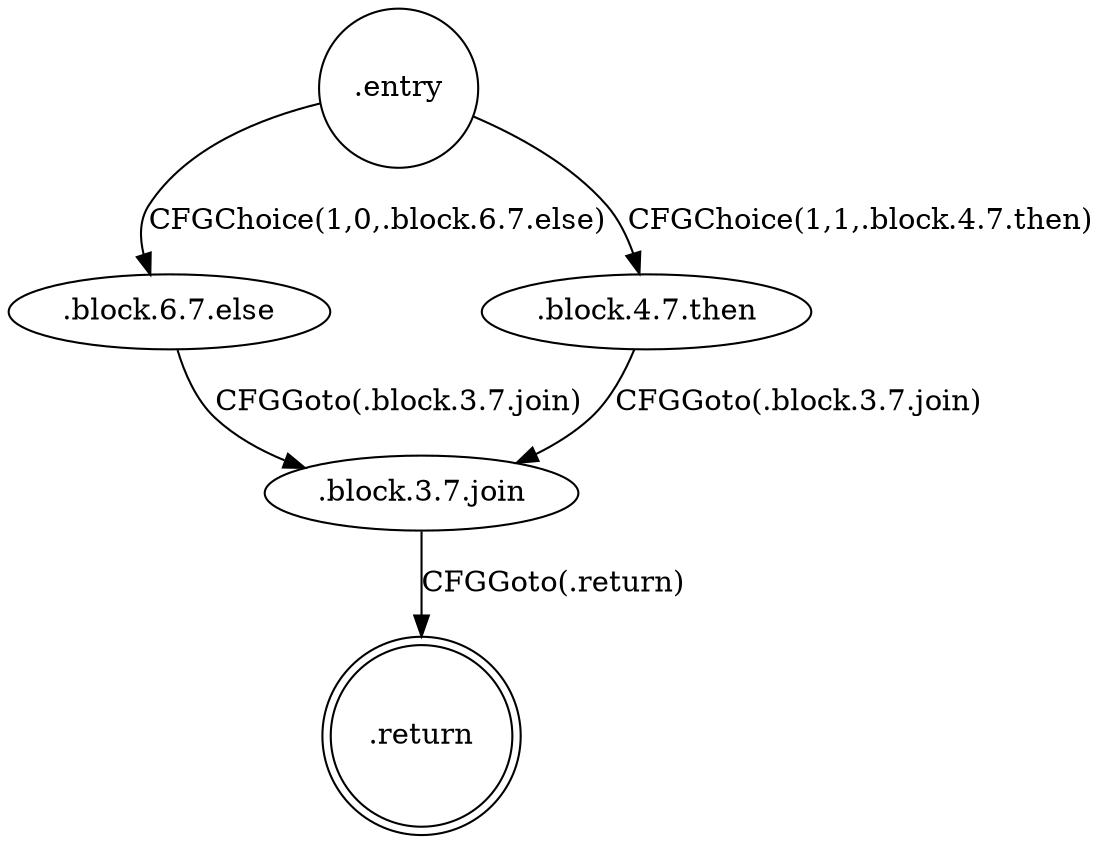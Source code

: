 digraph automaton {
    ".return" [prop=accepting,label=".return",shape=doublecircle]
    ".block.3.7.join" [label=".block.3.7.join",shape=oval]
    ".entry" [prop=initial,label=".entry",shape=circle]
    ".block.6.7.else" [label=".block.6.7.else",shape=oval]
    ".block.4.7.then" [label=".block.4.7.then",shape=oval]
    ".block.4.7.then" -> ".block.3.7.join" [label="CFGGoto(.block.3.7.join)"]
    ".entry" -> ".block.4.7.then" [label="CFGChoice(1,1,.block.4.7.then)"]
    ".block.6.7.else" -> ".block.3.7.join" [label="CFGGoto(.block.3.7.join)"]
    ".entry" -> ".block.6.7.else" [label="CFGChoice(1,0,.block.6.7.else)"]
    ".block.3.7.join" -> ".return" [label="CFGGoto(.return)"]
    }